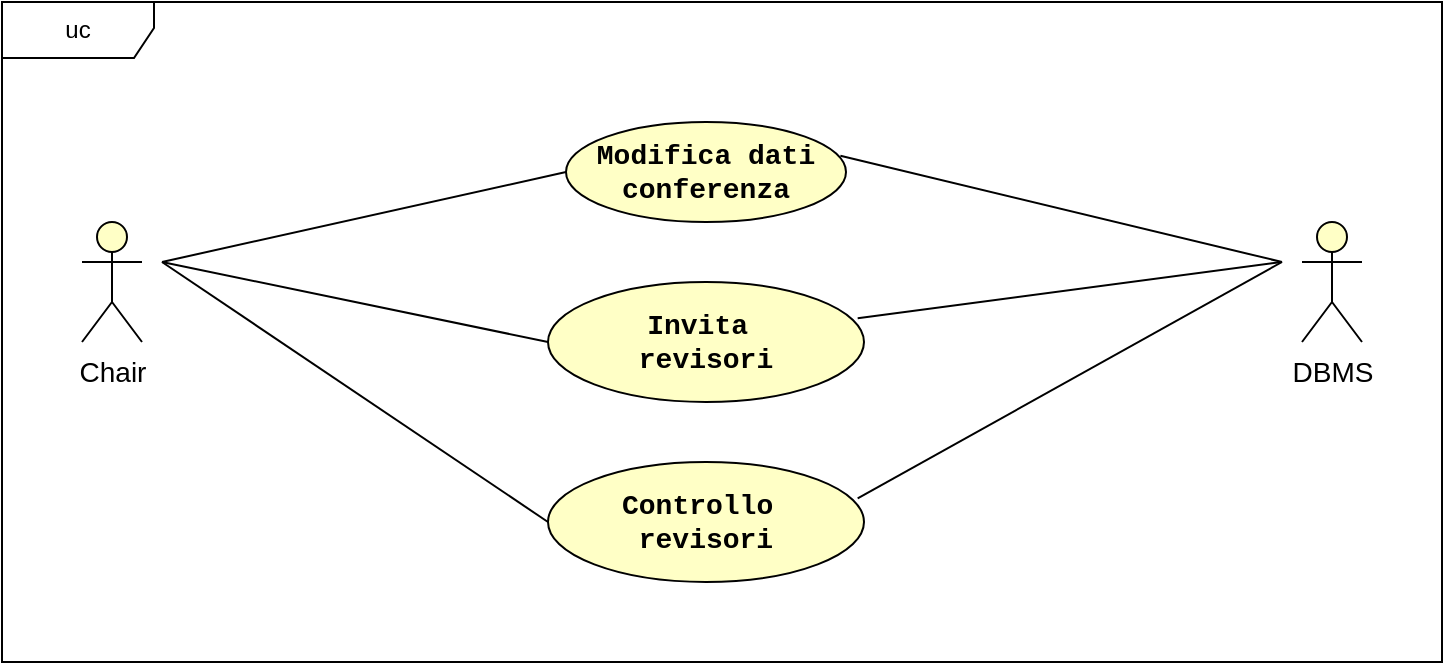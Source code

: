 <mxfile version="27.0.6">
  <diagram name="Pagina-1" id="kpaGEh9nXqvZMZwJ1vCg">
    <mxGraphModel dx="1426" dy="751" grid="1" gridSize="10" guides="1" tooltips="1" connect="1" arrows="1" fold="1" page="1" pageScale="1" pageWidth="827" pageHeight="1169" background="light-dark(#FFFFFF,#F9F9F9)" math="0" shadow="0">
      <root>
        <mxCell id="0" />
        <mxCell id="1" parent="0" />
        <mxCell id="63nMXdjKHjXVxSIOHGQp-1" value="&lt;font style=&quot;color: light-dark(rgb(0, 0, 0), rgb(0, 0, 0)); font-size: 14px;&quot;&gt;Chair&lt;/font&gt;" style="shape=umlActor;verticalLabelPosition=bottom;verticalAlign=top;html=1;outlineConnect=0;strokeColor=light-dark(#000000,#000000);fillColor=light-dark(#FFFFC6,#FDF89C);" parent="1" vertex="1">
          <mxGeometry x="110" y="260" width="30" height="60" as="geometry" />
        </mxCell>
        <mxCell id="63nMXdjKHjXVxSIOHGQp-8" value="&lt;font face=&quot;Courier New&quot;&gt;&lt;span style=&quot;caret-color: rgb(0, 0, 0); font-size: 14px;&quot;&gt;&lt;b style=&quot;&quot;&gt;&lt;font style=&quot;color: light-dark(rgb(0, 0, 0), rgb(0, 0, 0));&quot;&gt;Modifica dati&lt;/font&gt;&lt;/b&gt;&lt;/span&gt;&lt;/font&gt;&lt;div&gt;&lt;font style=&quot;color: light-dark(rgb(0, 0, 0), rgb(0, 0, 0));&quot; face=&quot;Courier New&quot;&gt;&lt;span style=&quot;caret-color: rgb(0, 0, 0); font-size: 14px;&quot;&gt;&lt;b style=&quot;&quot;&gt;conferenza&lt;/b&gt;&lt;/span&gt;&lt;/font&gt;&lt;/div&gt;" style="ellipse;whiteSpace=wrap;html=1;fillColor=light-dark(#FFFFC6,#FDF89C);strokeColor=light-dark(#000000,#000000);gradientColor=none;" parent="1" vertex="1">
          <mxGeometry x="352" y="210" width="140" height="50" as="geometry" />
        </mxCell>
        <mxCell id="63nMXdjKHjXVxSIOHGQp-9" value="&lt;b style=&quot;font-size: 14px; caret-color: light-dark(rgb(0, 0, 0), rgb(237, 237, 237)); color: light-dark(rgb(0, 0, 0), rgb(0, 0, 0)); font-family: &amp;quot;Courier New&amp;quot;; background-color: transparent;&quot;&gt;Invita&amp;nbsp;&lt;/b&gt;&lt;div&gt;&lt;font style=&quot;color: light-dark(rgb(0, 0, 0), rgb(0, 0, 0));&quot; face=&quot;Courier New&quot;&gt;&lt;span style=&quot;caret-color: rgb(0, 0, 0); font-size: 14px;&quot;&gt;&lt;b style=&quot;&quot;&gt;revisori&lt;/b&gt;&lt;/span&gt;&lt;/font&gt;&lt;/div&gt;" style="ellipse;whiteSpace=wrap;html=1;fillColor=light-dark(#FFFFC6,#FDF89C);strokeColor=light-dark(#000000,#000000);gradientColor=none;" parent="1" vertex="1">
          <mxGeometry x="343" y="290" width="158" height="60" as="geometry" />
        </mxCell>
        <mxCell id="63nMXdjKHjXVxSIOHGQp-14" style="rounded=0;orthogonalLoop=1;jettySize=auto;html=1;strokeColor=light-dark(#000000,#000000);endArrow=none;startFill=0;entryX=0;entryY=0.5;entryDx=0;entryDy=0;" parent="1" target="63nMXdjKHjXVxSIOHGQp-8" edge="1">
          <mxGeometry relative="1" as="geometry">
            <mxPoint x="150" y="280" as="sourcePoint" />
            <mxPoint x="350.44" y="310.95" as="targetPoint" />
          </mxGeometry>
        </mxCell>
        <mxCell id="63nMXdjKHjXVxSIOHGQp-15" style="rounded=0;orthogonalLoop=1;jettySize=auto;html=1;strokeColor=light-dark(#000000,#000000);endArrow=none;startFill=0;entryX=0;entryY=0.5;entryDx=0;entryDy=0;" parent="1" target="63nMXdjKHjXVxSIOHGQp-9" edge="1">
          <mxGeometry relative="1" as="geometry">
            <mxPoint x="150" y="280" as="sourcePoint" />
            <mxPoint x="364.266" y="387.407" as="targetPoint" />
          </mxGeometry>
        </mxCell>
        <mxCell id="63nMXdjKHjXVxSIOHGQp-19" value="&lt;font style=&quot;color: light-dark(rgb(0, 0, 0), rgb(0, 0, 0)); font-size: 14px;&quot;&gt;DBMS&lt;/font&gt;" style="shape=umlActor;verticalLabelPosition=bottom;verticalAlign=top;html=1;outlineConnect=0;strokeColor=light-dark(#000000,#000000);fillColor=light-dark(#FFFFC6,#FDF89C);" parent="1" vertex="1">
          <mxGeometry x="720" y="260" width="30" height="60" as="geometry" />
        </mxCell>
        <mxCell id="63nMXdjKHjXVxSIOHGQp-24" style="rounded=0;orthogonalLoop=1;jettySize=auto;html=1;strokeColor=light-dark(#000000,#000000);endArrow=none;startFill=0;entryX=0.98;entryY=0.337;entryDx=0;entryDy=0;entryPerimeter=0;" parent="1" target="63nMXdjKHjXVxSIOHGQp-8" edge="1">
          <mxGeometry relative="1" as="geometry">
            <mxPoint x="710" y="280" as="sourcePoint" />
            <mxPoint x="460" y="305" as="targetPoint" />
          </mxGeometry>
        </mxCell>
        <mxCell id="63nMXdjKHjXVxSIOHGQp-25" style="rounded=0;orthogonalLoop=1;jettySize=auto;html=1;strokeColor=light-dark(#000000,#000000);endArrow=none;startFill=0;entryX=0.98;entryY=0.303;entryDx=0;entryDy=0;entryPerimeter=0;" parent="1" target="63nMXdjKHjXVxSIOHGQp-9" edge="1">
          <mxGeometry relative="1" as="geometry">
            <mxPoint x="710" y="280" as="sourcePoint" />
            <mxPoint x="490" y="330" as="targetPoint" />
          </mxGeometry>
        </mxCell>
        <mxCell id="63nMXdjKHjXVxSIOHGQp-27" value="uc" style="shape=umlFrame;whiteSpace=wrap;html=1;pointerEvents=0;strokeColor=light-dark(#000000,#000000);width=76;height=28;" parent="1" vertex="1">
          <mxGeometry x="70" y="150" width="720" height="330" as="geometry" />
        </mxCell>
        <mxCell id="KsZP2SV8QTDl8egE0gP7-3" value="&lt;div&gt;&lt;font style=&quot;color: light-dark(rgb(0, 0, 0), rgb(0, 0, 0));&quot; face=&quot;Courier New&quot;&gt;&lt;span style=&quot;caret-color: rgb(0, 0, 0); font-size: 14px;&quot;&gt;&lt;b style=&quot;&quot;&gt;Controllo&amp;nbsp;&lt;/b&gt;&lt;/span&gt;&lt;/font&gt;&lt;/div&gt;&lt;div&gt;&lt;font style=&quot;color: light-dark(rgb(0, 0, 0), rgb(0, 0, 0));&quot; face=&quot;Courier New&quot;&gt;&lt;span style=&quot;caret-color: rgb(0, 0, 0); font-size: 14px;&quot;&gt;&lt;b style=&quot;&quot;&gt;revisori&lt;/b&gt;&lt;/span&gt;&lt;/font&gt;&lt;/div&gt;" style="ellipse;whiteSpace=wrap;html=1;fillColor=light-dark(#FFFFC6,#FDF89C);strokeColor=light-dark(#000000,#000000);gradientColor=none;" vertex="1" parent="1">
          <mxGeometry x="343" y="380" width="158" height="60" as="geometry" />
        </mxCell>
        <mxCell id="KsZP2SV8QTDl8egE0gP7-4" style="rounded=0;orthogonalLoop=1;jettySize=auto;html=1;strokeColor=light-dark(#000000,#000000);endArrow=none;startFill=0;entryX=0;entryY=0.5;entryDx=0;entryDy=0;" edge="1" parent="1" target="KsZP2SV8QTDl8egE0gP7-3">
          <mxGeometry relative="1" as="geometry">
            <mxPoint x="150" y="280" as="sourcePoint" />
            <mxPoint x="364.266" y="477.407" as="targetPoint" />
          </mxGeometry>
        </mxCell>
        <mxCell id="KsZP2SV8QTDl8egE0gP7-5" style="rounded=0;orthogonalLoop=1;jettySize=auto;html=1;strokeColor=light-dark(#000000,#000000);endArrow=none;startFill=0;entryX=0.98;entryY=0.303;entryDx=0;entryDy=0;entryPerimeter=0;" edge="1" parent="1" target="KsZP2SV8QTDl8egE0gP7-3">
          <mxGeometry relative="1" as="geometry">
            <mxPoint x="710" y="280" as="sourcePoint" />
            <mxPoint x="490" y="420" as="targetPoint" />
          </mxGeometry>
        </mxCell>
      </root>
    </mxGraphModel>
  </diagram>
</mxfile>
